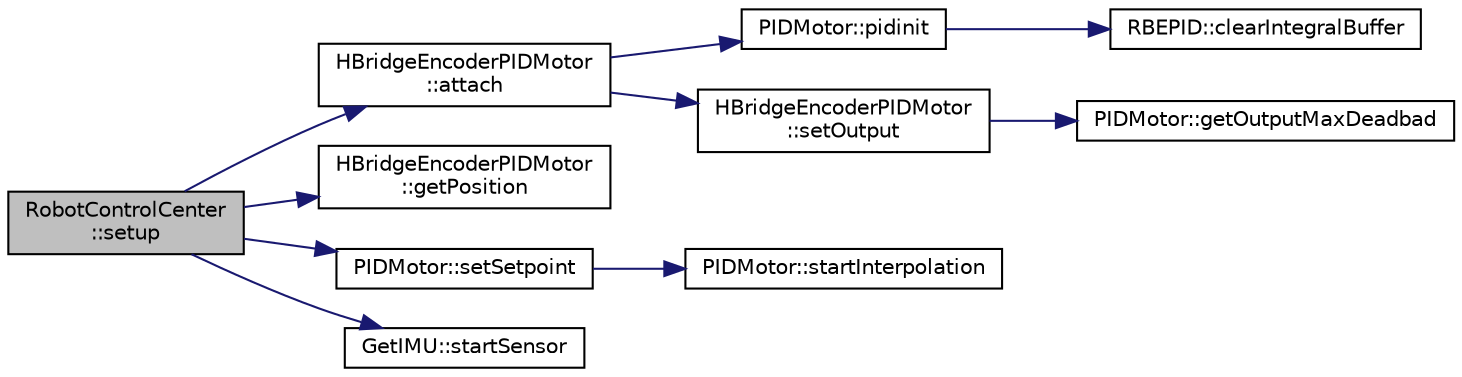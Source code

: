 digraph "RobotControlCenter::setup"
{
  edge [fontname="Helvetica",fontsize="10",labelfontname="Helvetica",labelfontsize="10"];
  node [fontname="Helvetica",fontsize="10",shape=record];
  rankdir="LR";
  Node104 [label="RobotControlCenter\l::setup",height=0.2,width=0.4,color="black", fillcolor="grey75", style="filled", fontcolor="black"];
  Node104 -> Node105 [color="midnightblue",fontsize="10",style="solid",fontname="Helvetica"];
  Node105 [label="HBridgeEncoderPIDMotor\l::attach",height=0.2,width=0.4,color="black", fillcolor="white", style="filled",URL="$classHBridgeEncoderPIDMotor.html#ad971f5e3e4932ac465135018d976defc"];
  Node105 -> Node106 [color="midnightblue",fontsize="10",style="solid",fontname="Helvetica"];
  Node106 [label="PIDMotor::pidinit",height=0.2,width=0.4,color="black", fillcolor="white", style="filled",URL="$classPIDMotor.html#a32adc7f86caa0f3c97161d945ccc1c5c"];
  Node106 -> Node107 [color="midnightblue",fontsize="10",style="solid",fontname="Helvetica"];
  Node107 [label="RBEPID::clearIntegralBuffer",height=0.2,width=0.4,color="black", fillcolor="white", style="filled",URL="$classRBEPID.html#adc6954f2aaa12295fc58ca1dcfca3dc1"];
  Node105 -> Node108 [color="midnightblue",fontsize="10",style="solid",fontname="Helvetica"];
  Node108 [label="HBridgeEncoderPIDMotor\l::setOutput",height=0.2,width=0.4,color="black", fillcolor="white", style="filled",URL="$classHBridgeEncoderPIDMotor.html#af2b2cfdf8c465b5c9af290cb9a680514"];
  Node108 -> Node109 [color="midnightblue",fontsize="10",style="solid",fontname="Helvetica"];
  Node109 [label="PIDMotor::getOutputMaxDeadbad",height=0.2,width=0.4,color="black", fillcolor="white", style="filled",URL="$classPIDMotor.html#a4abe212ce5ed85b3f6f9b0d6065a2d19"];
  Node104 -> Node110 [color="midnightblue",fontsize="10",style="solid",fontname="Helvetica"];
  Node110 [label="HBridgeEncoderPIDMotor\l::getPosition",height=0.2,width=0.4,color="black", fillcolor="white", style="filled",URL="$classHBridgeEncoderPIDMotor.html#aaf50960b179c4d9b0a059b3b4b41b14d"];
  Node104 -> Node111 [color="midnightblue",fontsize="10",style="solid",fontname="Helvetica"];
  Node111 [label="PIDMotor::setSetpoint",height=0.2,width=0.4,color="black", fillcolor="white", style="filled",URL="$classPIDMotor.html#a53e76c65cbb75d139eed71cac76d688d"];
  Node111 -> Node112 [color="midnightblue",fontsize="10",style="solid",fontname="Helvetica"];
  Node112 [label="PIDMotor::startInterpolation",height=0.2,width=0.4,color="black", fillcolor="white", style="filled",URL="$classPIDMotor.html#a0aba3994cd6722646cce3f62a5cc056b"];
  Node104 -> Node113 [color="midnightblue",fontsize="10",style="solid",fontname="Helvetica"];
  Node113 [label="GetIMU::startSensor",height=0.2,width=0.4,color="black", fillcolor="white", style="filled",URL="$classGetIMU.html#af458fe68b2df51326bfd55a784df05a3"];
}
